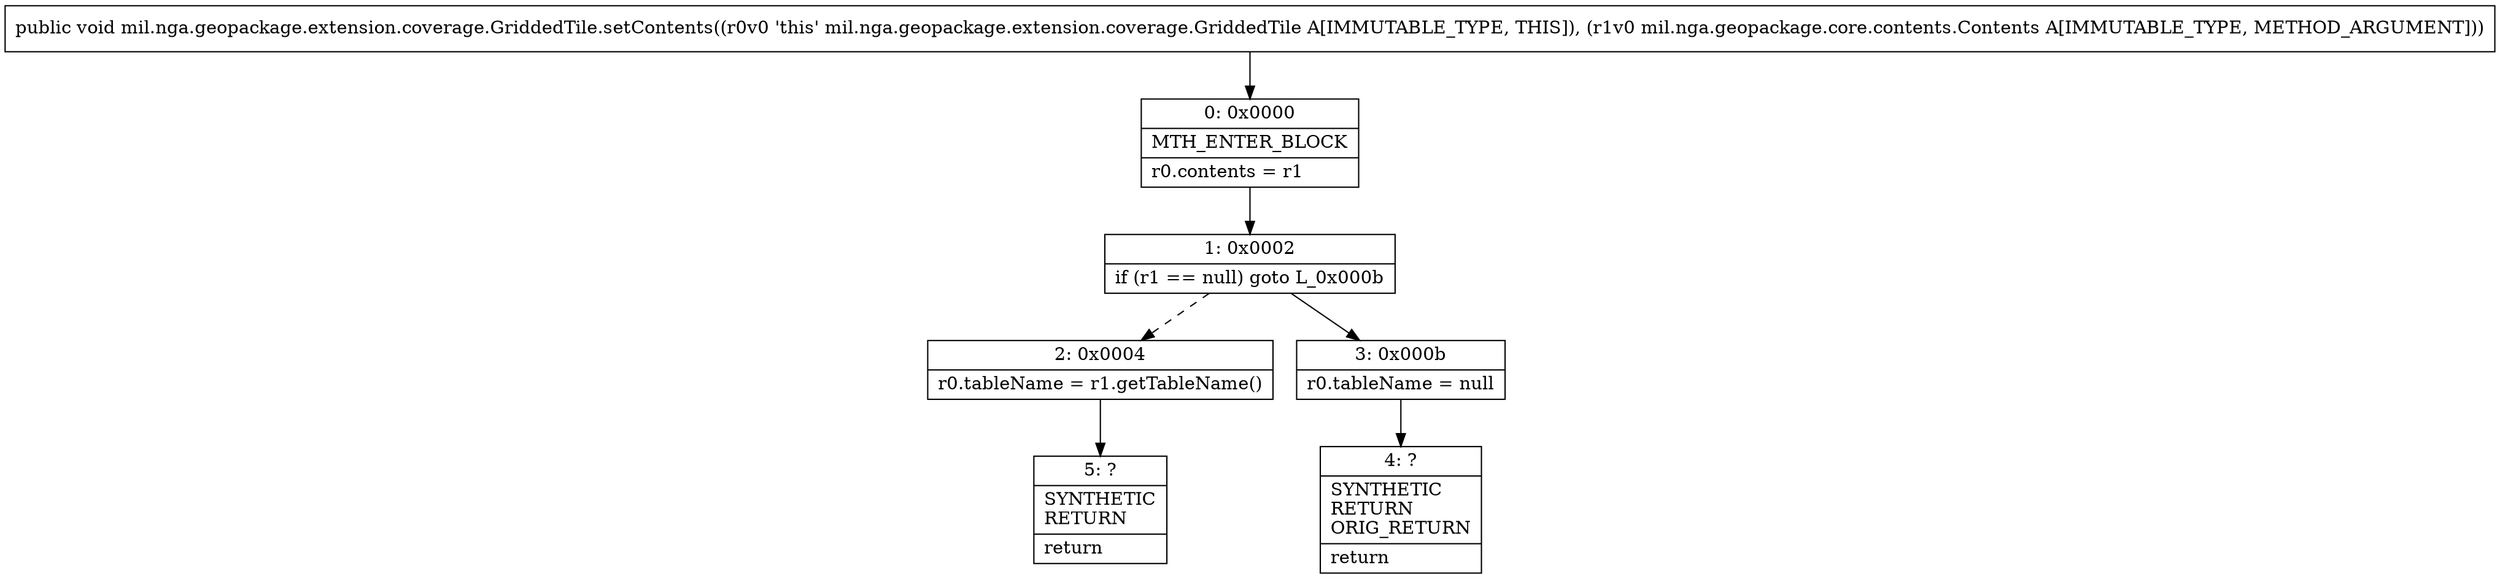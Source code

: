 digraph "CFG formil.nga.geopackage.extension.coverage.GriddedTile.setContents(Lmil\/nga\/geopackage\/core\/contents\/Contents;)V" {
Node_0 [shape=record,label="{0\:\ 0x0000|MTH_ENTER_BLOCK\l|r0.contents = r1\l}"];
Node_1 [shape=record,label="{1\:\ 0x0002|if (r1 == null) goto L_0x000b\l}"];
Node_2 [shape=record,label="{2\:\ 0x0004|r0.tableName = r1.getTableName()\l}"];
Node_3 [shape=record,label="{3\:\ 0x000b|r0.tableName = null\l}"];
Node_4 [shape=record,label="{4\:\ ?|SYNTHETIC\lRETURN\lORIG_RETURN\l|return\l}"];
Node_5 [shape=record,label="{5\:\ ?|SYNTHETIC\lRETURN\l|return\l}"];
MethodNode[shape=record,label="{public void mil.nga.geopackage.extension.coverage.GriddedTile.setContents((r0v0 'this' mil.nga.geopackage.extension.coverage.GriddedTile A[IMMUTABLE_TYPE, THIS]), (r1v0 mil.nga.geopackage.core.contents.Contents A[IMMUTABLE_TYPE, METHOD_ARGUMENT])) }"];
MethodNode -> Node_0;
Node_0 -> Node_1;
Node_1 -> Node_2[style=dashed];
Node_1 -> Node_3;
Node_2 -> Node_5;
Node_3 -> Node_4;
}

